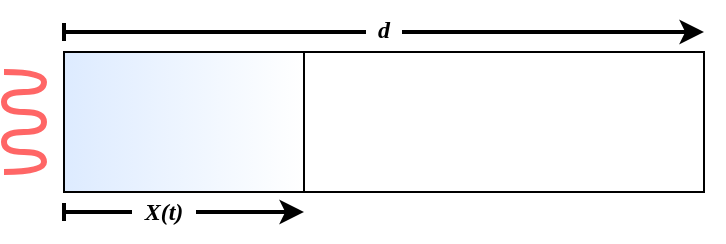 <mxfile version="21.6.1" type="device">
  <diagram name="Page-1" id="olVJaRB9urz1cNWh0D33">
    <mxGraphModel dx="523" dy="394" grid="1" gridSize="10" guides="1" tooltips="1" connect="1" arrows="1" fold="1" page="1" pageScale="1" pageWidth="850" pageHeight="1100" math="0" shadow="0">
      <root>
        <mxCell id="0" />
        <mxCell id="1" parent="0" />
        <mxCell id="dr8Fxfuqzf6tFWfAUvTZ-1" value="" style="rounded=0;whiteSpace=wrap;html=1;" vertex="1" parent="1">
          <mxGeometry x="240" y="240" width="320" height="70" as="geometry" />
        </mxCell>
        <mxCell id="dr8Fxfuqzf6tFWfAUvTZ-2" value="" style="endArrow=none;html=1;rounded=0;edgeStyle=orthogonalEdgeStyle;curved=1;endFill=0;startSize=6;endSize=3;strokeWidth=3;fillColor=#f8cecc;strokeColor=#FF6666;" edge="1" parent="1">
          <mxGeometry width="50" height="50" relative="1" as="geometry">
            <mxPoint x="210" y="250" as="sourcePoint" />
            <mxPoint x="210" y="300" as="targetPoint" />
            <Array as="points">
              <mxPoint x="230" y="260" />
              <mxPoint x="210" y="260" />
              <mxPoint x="210" y="270" />
              <mxPoint x="230" y="270" />
              <mxPoint x="230" y="280" />
              <mxPoint x="210" y="280" />
              <mxPoint x="210" y="290" />
              <mxPoint x="230" y="290" />
              <mxPoint x="230" y="300" />
            </Array>
          </mxGeometry>
        </mxCell>
        <mxCell id="dr8Fxfuqzf6tFWfAUvTZ-3" value="" style="rounded=0;whiteSpace=wrap;html=1;fillColor=#DDEBFF;gradientColor=#FFFFFF;gradientDirection=east;" vertex="1" parent="1">
          <mxGeometry x="240" y="240" width="120" height="70" as="geometry" />
        </mxCell>
        <mxCell id="dr8Fxfuqzf6tFWfAUvTZ-4" value="" style="endArrow=classic;html=1;rounded=0;startArrow=baseDash;startFill=0;endFill=1;strokeWidth=2;" edge="1" parent="1">
          <mxGeometry width="50" height="50" relative="1" as="geometry">
            <mxPoint x="240" y="320" as="sourcePoint" />
            <mxPoint x="360" y="320" as="targetPoint" />
          </mxGeometry>
        </mxCell>
        <mxCell id="dr8Fxfuqzf6tFWfAUvTZ-5" value="&amp;nbsp; X(t)&amp;nbsp;&amp;nbsp;" style="text;html=1;strokeColor=none;fillColor=none;align=center;verticalAlign=middle;whiteSpace=wrap;rounded=0;labelBackgroundColor=default;fontFamily=Times New Roman;fontStyle=3" vertex="1" parent="1">
          <mxGeometry x="260" y="305" width="60" height="30" as="geometry" />
        </mxCell>
        <mxCell id="dr8Fxfuqzf6tFWfAUvTZ-6" value="" style="endArrow=classic;html=1;rounded=0;startArrow=baseDash;startFill=0;endFill=1;strokeWidth=2;" edge="1" parent="1">
          <mxGeometry width="50" height="50" relative="1" as="geometry">
            <mxPoint x="240" y="230" as="sourcePoint" />
            <mxPoint x="560" y="230" as="targetPoint" />
          </mxGeometry>
        </mxCell>
        <mxCell id="dr8Fxfuqzf6tFWfAUvTZ-7" value="&amp;nbsp; d&amp;nbsp;&amp;nbsp;" style="text;html=1;strokeColor=none;fillColor=none;align=center;verticalAlign=middle;whiteSpace=wrap;rounded=0;labelBackgroundColor=default;fontFamily=Times New Roman;fontStyle=3" vertex="1" parent="1">
          <mxGeometry x="370" y="214" width="60" height="30" as="geometry" />
        </mxCell>
      </root>
    </mxGraphModel>
  </diagram>
</mxfile>
